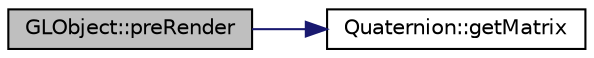 digraph "GLObject::preRender"
{
 // INTERACTIVE_SVG=YES
  edge [fontname="Helvetica",fontsize="10",labelfontname="Helvetica",labelfontsize="10"];
  node [fontname="Helvetica",fontsize="10",shape=record];
  rankdir="LR";
  Node1 [label="GLObject::preRender",height=0.2,width=0.4,color="black", fillcolor="grey75", style="filled", fontcolor="black"];
  Node1 -> Node2 [color="midnightblue",fontsize="10",style="solid",fontname="Helvetica"];
  Node2 [label="Quaternion::getMatrix",height=0.2,width=0.4,color="black", fillcolor="white", style="filled",URL="$dc/de3/class_quaternion.html#a6f4040a07a8c4b1434ff9e90314c67dd"];
}
